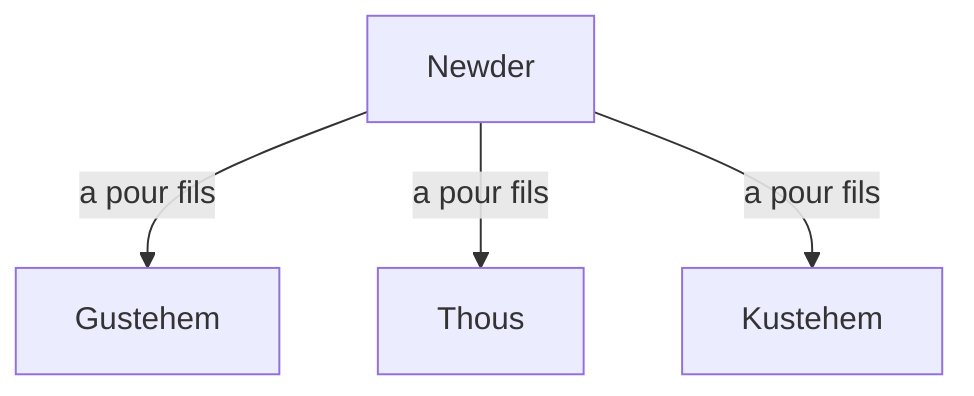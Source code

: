 graph TD
Newder --a pour fils--> Gustehem
Newder --a pour fils--> Thous
Newder --a pour fils--> Kustehem